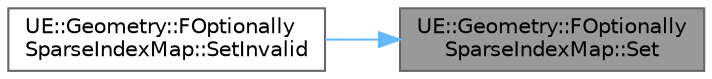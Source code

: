 digraph "UE::Geometry::FOptionallySparseIndexMap::Set"
{
 // INTERACTIVE_SVG=YES
 // LATEX_PDF_SIZE
  bgcolor="transparent";
  edge [fontname=Helvetica,fontsize=10,labelfontname=Helvetica,labelfontsize=10];
  node [fontname=Helvetica,fontsize=10,shape=box,height=0.2,width=0.4];
  rankdir="RL";
  Node1 [id="Node000001",label="UE::Geometry::FOptionally\lSparseIndexMap::Set",height=0.2,width=0.4,color="gray40", fillcolor="grey60", style="filled", fontcolor="black",tooltip="Sets the map at a given index."];
  Node1 -> Node2 [id="edge1_Node000001_Node000002",dir="back",color="steelblue1",style="solid",tooltip=" "];
  Node2 [id="Node000002",label="UE::Geometry::FOptionally\lSparseIndexMap::SetInvalid",height=0.2,width=0.4,color="grey40", fillcolor="white", style="filled",URL="$d0/da6/structUE_1_1Geometry_1_1FOptionallySparseIndexMap.html#a9f224cdb587e2d9a679e311b5eb6494e",tooltip=" "];
}
